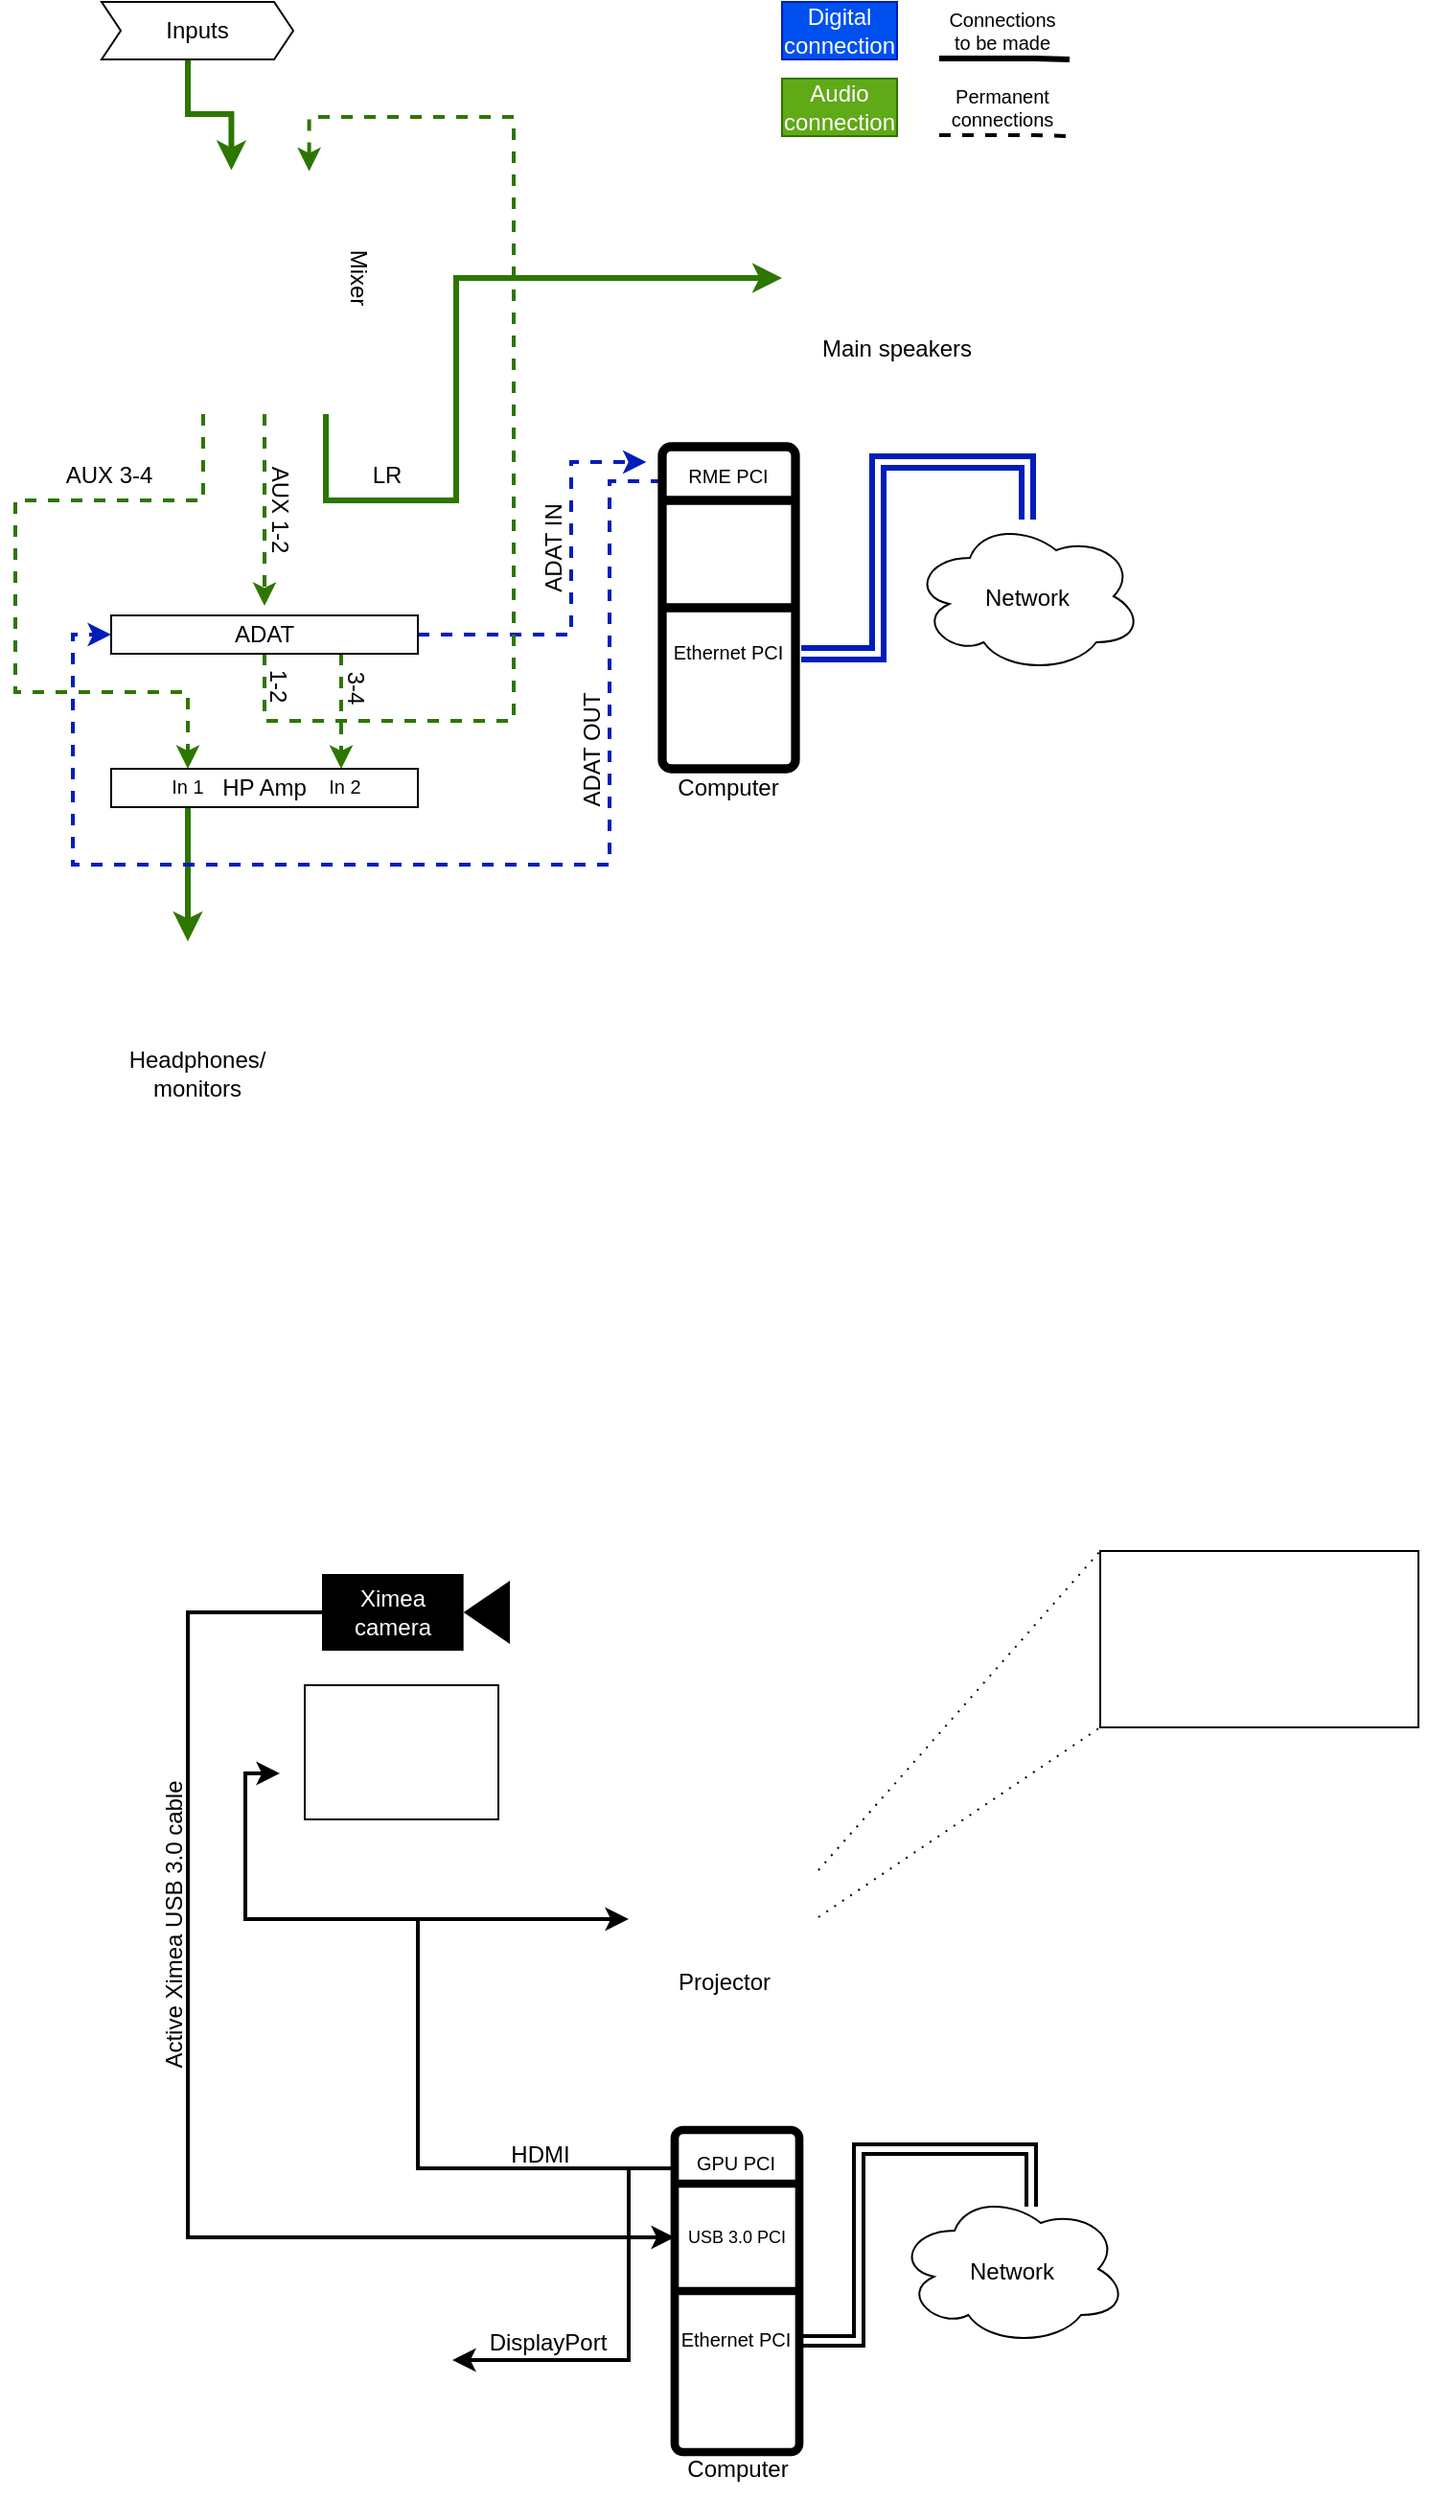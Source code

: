 <mxfile version="17.4.4" type="device"><diagram id="jr2bTkfivkP1SS-iJqB-" name="Page-1"><mxGraphModel dx="1126" dy="794" grid="1" gridSize="10" guides="1" tooltips="1" connect="1" arrows="1" fold="1" page="1" pageScale="1" pageWidth="1169" pageHeight="1654" math="0" shadow="0"><root><mxCell id="0"/><mxCell id="1" parent="0"/><mxCell id="8HBfPWWJb50Vq-f7Igo6-36" value="" style="endArrow=none;dashed=1;html=1;rounded=0;fontColor=#000000;exitX=1;exitY=0.25;exitDx=0;exitDy=0;entryX=0;entryY=0;entryDx=0;entryDy=0;dashPattern=1 4;" parent="1" source="8HBfPWWJb50Vq-f7Igo6-8" target="8HBfPWWJb50Vq-f7Igo6-35" edge="1"><mxGeometry width="50" height="50" relative="1" as="geometry"><mxPoint x="510" y="995" as="sourcePoint"/><mxPoint x="580" y="890" as="targetPoint"/></mxGeometry></mxCell><mxCell id="1la1eKXfMQA8hrKrHGir-7" style="edgeStyle=orthogonalEdgeStyle;rounded=0;orthogonalLoop=1;jettySize=auto;html=1;exitX=0.25;exitY=1;exitDx=0;exitDy=0;entryX=0.25;entryY=0;entryDx=0;entryDy=0;fillColor=#60a917;strokeColor=#2D7600;dashed=1;strokeWidth=2;" parent="1" source="8HBfPWWJb50Vq-f7Igo6-47" target="1la1eKXfMQA8hrKrHGir-3" edge="1"><mxGeometry relative="1" as="geometry"><Array as="points"><mxPoint x="208" y="300"/><mxPoint x="110" y="300"/><mxPoint x="110" y="400"/><mxPoint x="200" y="400"/></Array></mxGeometry></mxCell><mxCell id="1la1eKXfMQA8hrKrHGir-36" style="edgeStyle=orthogonalEdgeStyle;rounded=0;orthogonalLoop=1;jettySize=auto;html=1;exitX=0.5;exitY=1;exitDx=0;exitDy=0;entryX=0.5;entryY=0;entryDx=0;entryDy=0;fillColor=#60a917;strokeColor=#2D7600;dashed=1;strokeWidth=2;" parent="1" source="8HBfPWWJb50Vq-f7Igo6-47" target="1la1eKXfMQA8hrKrHGir-13" edge="1"><mxGeometry relative="1" as="geometry"/></mxCell><mxCell id="1la1eKXfMQA8hrKrHGir-42" style="edgeStyle=orthogonalEdgeStyle;rounded=0;orthogonalLoop=1;jettySize=auto;html=1;fillColor=#60a917;strokeColor=#2D7600;exitX=0.75;exitY=1;exitDx=0;exitDy=0;strokeWidth=3;" parent="1" source="8HBfPWWJb50Vq-f7Igo6-47" target="1la1eKXfMQA8hrKrHGir-39" edge="1"><mxGeometry relative="1" as="geometry"><Array as="points"><mxPoint x="272" y="300"/><mxPoint x="340" y="300"/><mxPoint x="340" y="184"/></Array></mxGeometry></mxCell><mxCell id="1la1eKXfMQA8hrKrHGir-9" style="edgeStyle=orthogonalEdgeStyle;rounded=0;orthogonalLoop=1;jettySize=auto;html=1;exitX=1;exitY=0.5;exitDx=0;exitDy=0;fillColor=#0050ef;strokeColor=#001DBC;dashed=1;strokeWidth=2;" parent="1" source="1la1eKXfMQA8hrKrHGir-2" target="8HBfPWWJb50Vq-f7Igo6-65" edge="1"><mxGeometry relative="1" as="geometry"><Array as="points"><mxPoint x="400" y="370"/><mxPoint x="400" y="280"/></Array><mxPoint x="480" y="270" as="targetPoint"/></mxGeometry></mxCell><mxCell id="1la1eKXfMQA8hrKrHGir-26" style="edgeStyle=orthogonalEdgeStyle;rounded=0;orthogonalLoop=1;jettySize=auto;html=1;exitX=0.75;exitY=1;exitDx=0;exitDy=0;entryX=0.75;entryY=0;entryDx=0;entryDy=0;fillColor=#60a917;strokeColor=#2D7600;dashed=1;strokeWidth=2;" parent="1" source="1la1eKXfMQA8hrKrHGir-2" target="1la1eKXfMQA8hrKrHGir-3" edge="1"><mxGeometry relative="1" as="geometry"/></mxCell><mxCell id="1la1eKXfMQA8hrKrHGir-27" style="edgeStyle=orthogonalEdgeStyle;rounded=0;orthogonalLoop=1;jettySize=auto;html=1;exitX=0.5;exitY=1;exitDx=0;exitDy=0;fillColor=#60a917;strokeColor=#2D7600;entryX=0.682;entryY=0.01;entryDx=0;entryDy=0;entryPerimeter=0;dashed=1;strokeWidth=2;" parent="1" source="1la1eKXfMQA8hrKrHGir-2" target="8HBfPWWJb50Vq-f7Igo6-47" edge="1"><mxGeometry relative="1" as="geometry"><Array as="points"><mxPoint x="240" y="415"/><mxPoint x="370" y="415"/><mxPoint x="370" y="100"/><mxPoint x="263" y="100"/></Array><mxPoint x="240" y="100" as="targetPoint"/></mxGeometry></mxCell><mxCell id="1la1eKXfMQA8hrKrHGir-2" value="" style="rounded=0;whiteSpace=wrap;html=1;" parent="1" vertex="1"><mxGeometry x="160" y="360" width="160" height="20" as="geometry"/></mxCell><mxCell id="1la1eKXfMQA8hrKrHGir-41" style="edgeStyle=orthogonalEdgeStyle;rounded=0;orthogonalLoop=1;jettySize=auto;html=1;exitX=0.25;exitY=1;exitDx=0;exitDy=0;fillColor=#60a917;strokeColor=#2D7600;strokeWidth=3;" parent="1" source="1la1eKXfMQA8hrKrHGir-3" target="1la1eKXfMQA8hrKrHGir-40" edge="1"><mxGeometry relative="1" as="geometry"/></mxCell><mxCell id="1la1eKXfMQA8hrKrHGir-3" value="" style="rounded=0;whiteSpace=wrap;html=1;" parent="1" vertex="1"><mxGeometry x="160" y="440" width="160" height="20" as="geometry"/></mxCell><mxCell id="1la1eKXfMQA8hrKrHGir-8" style="edgeStyle=orthogonalEdgeStyle;rounded=0;orthogonalLoop=1;jettySize=auto;html=1;entryX=0;entryY=0.5;entryDx=0;entryDy=0;fillColor=#0050ef;strokeColor=#001DBC;dashed=1;strokeWidth=2;" parent="1" source="8HBfPWWJb50Vq-f7Igo6-51" target="1la1eKXfMQA8hrKrHGir-2" edge="1"><mxGeometry relative="1" as="geometry"><Array as="points"><mxPoint x="420" y="290"/><mxPoint x="420" y="490"/><mxPoint x="140" y="490"/><mxPoint x="140" y="370"/></Array><mxPoint x="470" y="450" as="sourcePoint"/></mxGeometry></mxCell><mxCell id="8HBfPWWJb50Vq-f7Igo6-32" style="edgeStyle=orthogonalEdgeStyle;rounded=0;orthogonalLoop=1;jettySize=auto;html=1;fontColor=#000000;fillColor=#0050ef;strokeColor=#001DBC;shape=link;strokeWidth=3;" parent="1" target="8HBfPWWJb50Vq-f7Igo6-52" edge="1"><mxGeometry relative="1" as="geometry"><mxPoint x="520" y="380" as="sourcePoint"/><Array as="points"><mxPoint x="560" y="380"/><mxPoint x="560" y="280"/><mxPoint x="638" y="280"/></Array></mxGeometry></mxCell><mxCell id="1la1eKXfMQA8hrKrHGir-13" value="ADAT" style="text;html=1;strokeColor=none;fillColor=none;align=center;verticalAlign=middle;whiteSpace=wrap;rounded=0;" parent="1" vertex="1"><mxGeometry x="210" y="355" width="60" height="30" as="geometry"/></mxCell><mxCell id="1la1eKXfMQA8hrKrHGir-14" value="HP Amp" style="text;html=1;strokeColor=none;fillColor=none;align=center;verticalAlign=middle;whiteSpace=wrap;rounded=0;" parent="1" vertex="1"><mxGeometry x="210" y="435" width="60" height="30" as="geometry"/></mxCell><mxCell id="1la1eKXfMQA8hrKrHGir-15" value="Mixer" style="text;html=1;strokeColor=none;fillColor=none;align=center;verticalAlign=middle;whiteSpace=wrap;rounded=0;rotation=90;" parent="1" vertex="1"><mxGeometry x="259" y="169" width="60" height="30" as="geometry"/></mxCell><mxCell id="1la1eKXfMQA8hrKrHGir-21" value="AUX 3-4" style="text;html=1;strokeColor=none;fillColor=none;align=center;verticalAlign=middle;whiteSpace=wrap;rounded=0;" parent="1" vertex="1"><mxGeometry x="129" y="272" width="60" height="30" as="geometry"/></mxCell><mxCell id="1la1eKXfMQA8hrKrHGir-22" value="AUX 1-2" style="text;html=1;strokeColor=none;fillColor=none;align=center;verticalAlign=middle;whiteSpace=wrap;rounded=0;rotation=90;" parent="1" vertex="1"><mxGeometry x="218" y="290" width="60" height="30" as="geometry"/></mxCell><mxCell id="1la1eKXfMQA8hrKrHGir-23" value="3-4" style="text;html=1;strokeColor=none;fillColor=none;align=center;verticalAlign=middle;whiteSpace=wrap;rounded=0;rotation=90;" parent="1" vertex="1"><mxGeometry x="270.5" y="382.5" width="35" height="30" as="geometry"/></mxCell><mxCell id="1la1eKXfMQA8hrKrHGir-25" value="1-2" style="text;html=1;strokeColor=none;fillColor=none;align=center;verticalAlign=middle;whiteSpace=wrap;rounded=0;rotation=90;" parent="1" vertex="1"><mxGeometry x="232" y="382" width="30" height="30" as="geometry"/></mxCell><mxCell id="1la1eKXfMQA8hrKrHGir-28" value="ADAT OUT" style="text;html=1;strokeColor=none;fillColor=none;align=center;verticalAlign=middle;whiteSpace=wrap;rounded=0;rotation=270;" parent="1" vertex="1"><mxGeometry x="341" y="415" width="140" height="30" as="geometry"/></mxCell><mxCell id="1la1eKXfMQA8hrKrHGir-31" value="ADAT IN" style="text;html=1;strokeColor=none;fillColor=none;align=center;verticalAlign=middle;whiteSpace=wrap;rounded=0;rotation=270;" parent="1" vertex="1"><mxGeometry x="350.75" y="310" width="80" height="30" as="geometry"/></mxCell><mxCell id="1la1eKXfMQA8hrKrHGir-33" value="Headphones/&lt;br&gt;monitors" style="text;html=1;strokeColor=none;fillColor=none;align=center;verticalAlign=middle;whiteSpace=wrap;rounded=0;" parent="1" vertex="1"><mxGeometry x="180" y="584" width="50" height="30" as="geometry"/></mxCell><mxCell id="1la1eKXfMQA8hrKrHGir-35" value="Main speakers" style="text;html=1;strokeColor=none;fillColor=none;align=center;verticalAlign=middle;whiteSpace=wrap;rounded=0;" parent="1" vertex="1"><mxGeometry x="525" y="206" width="90" height="30" as="geometry"/></mxCell><mxCell id="1la1eKXfMQA8hrKrHGir-39" value="" style="shape=image;html=1;verticalAlign=top;verticalLabelPosition=bottom;labelBackgroundColor=#ffffff;imageAspect=0;aspect=fixed;image=https://cdn0.iconfinder.com/data/icons/heroicons-ui/24/icon-speaker-128.png" parent="1" vertex="1"><mxGeometry x="510" y="150" width="68" height="68" as="geometry"/></mxCell><mxCell id="1la1eKXfMQA8hrKrHGir-40" value="" style="shape=image;html=1;verticalAlign=top;verticalLabelPosition=bottom;labelBackgroundColor=#ffffff;imageAspect=0;aspect=fixed;image=https://cdn0.iconfinder.com/data/icons/gcons-2/28/headphones3-128.png" parent="1" vertex="1"><mxGeometry x="170" y="530" width="60" height="60" as="geometry"/></mxCell><mxCell id="1la1eKXfMQA8hrKrHGir-43" value="LR" style="text;html=1;strokeColor=none;fillColor=none;align=center;verticalAlign=middle;whiteSpace=wrap;rounded=0;" parent="1" vertex="1"><mxGeometry x="289" y="272" width="30" height="30" as="geometry"/></mxCell><mxCell id="1la1eKXfMQA8hrKrHGir-44" value="" style="shape=image;html=1;verticalAlign=top;verticalLabelPosition=bottom;labelBackgroundColor=#ffffff;imageAspect=0;aspect=fixed;image=https://cdn0.iconfinder.com/data/icons/heroicons-ui/24/icon-speaker-128.png" parent="1" vertex="1"><mxGeometry x="560" y="150" width="68" height="68" as="geometry"/></mxCell><mxCell id="1la1eKXfMQA8hrKrHGir-46" style="edgeStyle=orthogonalEdgeStyle;rounded=0;orthogonalLoop=1;jettySize=auto;html=1;exitX=0;exitY=0;exitDx=45;exitDy=30;exitPerimeter=0;entryX=0.365;entryY=0.006;entryDx=0;entryDy=0;fillColor=#60a917;strokeColor=#2D7600;entryPerimeter=0;strokeWidth=3;" parent="1" source="1la1eKXfMQA8hrKrHGir-45" target="8HBfPWWJb50Vq-f7Igo6-47" edge="1"><mxGeometry relative="1" as="geometry"/></mxCell><mxCell id="1la1eKXfMQA8hrKrHGir-45" value="" style="html=1;shadow=0;dashed=0;align=center;verticalAlign=middle;shape=mxgraph.arrows2.arrow;dy=0;dx=10;notch=10;" parent="1" vertex="1"><mxGeometry x="155" y="40" width="100" height="30" as="geometry"/></mxCell><mxCell id="1la1eKXfMQA8hrKrHGir-47" value="Inputs" style="text;html=1;strokeColor=none;fillColor=none;align=center;verticalAlign=middle;whiteSpace=wrap;rounded=0;" parent="1" vertex="1"><mxGeometry x="175" y="40" width="60" height="30" as="geometry"/></mxCell><mxCell id="8HBfPWWJb50Vq-f7Igo6-15" style="edgeStyle=orthogonalEdgeStyle;rounded=0;orthogonalLoop=1;jettySize=auto;html=1;entryX=1;entryY=0.5;entryDx=0;entryDy=0;fontColor=#FFFFFF;strokeWidth=2;" parent="1" target="8HBfPWWJb50Vq-f7Igo6-9" edge="1"><mxGeometry relative="1" as="geometry"><mxPoint x="430" y="1170" as="sourcePoint"/><Array as="points"><mxPoint x="430" y="1270"/><mxPoint x="338" y="1270"/></Array></mxGeometry></mxCell><mxCell id="8HBfPWWJb50Vq-f7Igo6-19" style="edgeStyle=orthogonalEdgeStyle;rounded=0;orthogonalLoop=1;jettySize=auto;html=1;exitX=0.5;exitY=0;exitDx=0;exitDy=0;entryX=0;entryY=0.5;entryDx=0;entryDy=0;fontColor=#000000;exitPerimeter=0;strokeWidth=2;" parent="1" source="8HBfPWWJb50Vq-f7Igo6-50" target="8HBfPWWJb50Vq-f7Igo6-7" edge="1"><mxGeometry relative="1" as="geometry"><Array as="points"><mxPoint x="473" y="1170"/><mxPoint x="320" y="1170"/><mxPoint x="320" y="1040"/><mxPoint x="230" y="1040"/><mxPoint x="230" y="964"/></Array></mxGeometry></mxCell><mxCell id="8HBfPWWJb50Vq-f7Igo6-20" style="edgeStyle=orthogonalEdgeStyle;rounded=0;orthogonalLoop=1;jettySize=auto;html=1;fontColor=#000000;strokeWidth=2;" parent="1" source="8HBfPWWJb50Vq-f7Igo6-50" edge="1"><mxGeometry relative="1" as="geometry"><mxPoint x="430" y="1040" as="targetPoint"/><Array as="points"><mxPoint x="320" y="1170"/><mxPoint x="320" y="1040"/></Array></mxGeometry></mxCell><mxCell id="8HBfPWWJb50Vq-f7Igo6-33" style="edgeStyle=orthogonalEdgeStyle;rounded=0;orthogonalLoop=1;jettySize=auto;html=1;fontColor=#000000;shape=link;strokeWidth=2;" parent="1" source="8HBfPWWJb50Vq-f7Igo6-50" edge="1"><mxGeometry relative="1" as="geometry"><mxPoint x="640" y="1190" as="targetPoint"/><Array as="points"><mxPoint x="550" y="1260"/><mxPoint x="550" y="1160"/><mxPoint x="640" y="1160"/></Array></mxGeometry></mxCell><mxCell id="8HBfPWWJb50Vq-f7Igo6-6" value="" style="shape=image;html=1;verticalAlign=top;verticalLabelPosition=bottom;labelBackgroundColor=#ffffff;imageAspect=0;aspect=fixed;image=https://cdn4.iconfinder.com/data/icons/essential-app-1/16/presentation-screen-keynote-powerpoint-128.png" parent="1" vertex="1"><mxGeometry x="660" y="820" width="198" height="198" as="geometry"/></mxCell><mxCell id="8HBfPWWJb50Vq-f7Igo6-7" value="" style="shape=image;html=1;verticalAlign=top;verticalLabelPosition=bottom;labelBackgroundColor=#ffffff;imageAspect=0;aspect=fixed;image=https://cdn4.iconfinder.com/data/icons/internet-networking-and-communication-glyph-24/24/Display_screen_lcd_led_monitor_tv-128.png" parent="1" vertex="1"><mxGeometry x="248" y="900" width="128" height="128" as="geometry"/></mxCell><mxCell id="8HBfPWWJb50Vq-f7Igo6-8" value="" style="shape=image;html=1;verticalAlign=top;verticalLabelPosition=bottom;labelBackgroundColor=#ffffff;imageAspect=0;aspect=fixed;image=https://cdn1.iconfinder.com/data/icons/electronics-glyph-24/24/projector_ceremonial_movie_projector_multimedia_video_projector-128.png" parent="1" vertex="1"><mxGeometry x="431" y="990" width="98" height="98" as="geometry"/></mxCell><mxCell id="8HBfPWWJb50Vq-f7Igo6-9" value="" style="shape=image;html=1;verticalAlign=top;verticalLabelPosition=bottom;labelBackgroundColor=#ffffff;imageAspect=0;aspect=fixed;image=https://cdn4.iconfinder.com/data/icons/internet-networking-and-communication-glyph-24/24/Display_screen_lcd_led_monitor_tv-128.png" parent="1" vertex="1"><mxGeometry x="210" y="1205.5" width="128" height="128" as="geometry"/></mxCell><mxCell id="8HBfPWWJb50Vq-f7Igo6-22" style="edgeStyle=orthogonalEdgeStyle;rounded=0;orthogonalLoop=1;jettySize=auto;html=1;exitX=0;exitY=0.5;exitDx=0;exitDy=0;exitPerimeter=0;fontColor=#000000;strokeWidth=2;" parent="1" source="8HBfPWWJb50Vq-f7Igo6-10" target="8HBfPWWJb50Vq-f7Igo6-50" edge="1"><mxGeometry relative="1" as="geometry"><Array as="points"><mxPoint x="200" y="880"/><mxPoint x="200" y="1206"/></Array></mxGeometry></mxCell><mxCell id="8HBfPWWJb50Vq-f7Igo6-10" value="" style="shape=mxgraph.signs.tech.video_camera;html=1;pointerEvents=1;fillColor=#000000;strokeColor=none;verticalLabelPosition=bottom;verticalAlign=top;align=center;" parent="1" vertex="1"><mxGeometry x="270" y="860" width="98" height="40" as="geometry"/></mxCell><mxCell id="8HBfPWWJb50Vq-f7Igo6-11" value="Computer monitor" style="text;html=1;strokeColor=none;fillColor=none;align=center;verticalAlign=middle;whiteSpace=wrap;rounded=0;fontColor=#FFFFFF;" parent="1" vertex="1"><mxGeometry x="244" y="1245.5" width="60" height="30" as="geometry"/></mxCell><mxCell id="8HBfPWWJb50Vq-f7Igo6-13" value="Performer canvas" style="text;html=1;strokeColor=none;fillColor=none;align=center;verticalAlign=middle;whiteSpace=wrap;rounded=0;fontColor=#FFFFFF;" parent="1" vertex="1"><mxGeometry x="729" y="880" width="60" height="30" as="geometry"/></mxCell><mxCell id="8HBfPWWJb50Vq-f7Igo6-14" value="Ximea camera" style="text;html=1;strokeColor=none;fillColor=none;align=center;verticalAlign=middle;whiteSpace=wrap;rounded=0;fontColor=#FFFFFF;" parent="1" vertex="1"><mxGeometry x="277" y="865" width="60" height="30" as="geometry"/></mxCell><mxCell id="8HBfPWWJb50Vq-f7Igo6-18" value="DisplayPort" style="text;html=1;strokeColor=none;fillColor=none;align=center;verticalAlign=middle;whiteSpace=wrap;rounded=0;fontColor=#000000;" parent="1" vertex="1"><mxGeometry x="357.5" y="1245.5" width="60" height="30" as="geometry"/></mxCell><mxCell id="8HBfPWWJb50Vq-f7Igo6-21" value="HDMI" style="text;html=1;strokeColor=none;fillColor=none;align=center;verticalAlign=middle;whiteSpace=wrap;rounded=0;fontColor=#000000;" parent="1" vertex="1"><mxGeometry x="353.75" y="1148" width="60" height="30" as="geometry"/></mxCell><mxCell id="8HBfPWWJb50Vq-f7Igo6-23" value="Active Ximea USB 3.0 cable" style="text;html=1;strokeColor=none;fillColor=none;align=center;verticalAlign=middle;whiteSpace=wrap;rounded=0;fontColor=#000000;rotation=270;" parent="1" vertex="1"><mxGeometry x="31.25" y="1027.75" width="322.5" height="30" as="geometry"/></mxCell><mxCell id="8HBfPWWJb50Vq-f7Igo6-24" value="Projector" style="text;html=1;strokeColor=none;fillColor=none;align=center;verticalAlign=middle;whiteSpace=wrap;rounded=0;fontColor=#000000;" parent="1" vertex="1"><mxGeometry x="450" y="1058" width="60" height="30" as="geometry"/></mxCell><mxCell id="8HBfPWWJb50Vq-f7Igo6-27" value="" style="shape=image;html=1;verticalAlign=top;verticalLabelPosition=bottom;labelBackgroundColor=#ffffff;imageAspect=0;aspect=fixed;image=https://cdn1.iconfinder.com/data/icons/piano-and-keyboard-set/96/piano_and_friend-20-128.png;fontColor=#000000;" parent="1" vertex="1"><mxGeometry x="400" y="887" width="98" height="98" as="geometry"/></mxCell><mxCell id="8HBfPWWJb50Vq-f7Igo6-28" value="" style="shape=image;html=1;verticalAlign=top;verticalLabelPosition=bottom;labelBackgroundColor=#ffffff;imageAspect=0;aspect=fixed;image=https://cdn2.iconfinder.com/data/icons/analytic-investment-and-balanced-scorecard/512/408_drum_drums_instrument_kit_musical_sound_design_producstion-128.png;fontColor=#000000;" parent="1" vertex="1"><mxGeometry x="474" y="828" width="136" height="136" as="geometry"/></mxCell><mxCell id="8HBfPWWJb50Vq-f7Igo6-35" value="" style="rounded=0;whiteSpace=wrap;html=1;fontColor=#000000;" parent="1" vertex="1"><mxGeometry x="676" y="848" width="166" height="92" as="geometry"/></mxCell><mxCell id="8HBfPWWJb50Vq-f7Igo6-25" value="" style="shape=image;html=1;verticalAlign=top;verticalLabelPosition=bottom;labelBackgroundColor=#ffffff;imageAspect=0;aspect=fixed;image=https://cdn1.iconfinder.com/data/icons/brazil-outline-1/64/24.Brazil_carnival_guitar_music_-128.png;fontColor=#000000;" parent="1" vertex="1"><mxGeometry x="690" y="873.5" width="53" height="53" as="geometry"/></mxCell><mxCell id="8HBfPWWJb50Vq-f7Igo6-26" value="" style="shape=image;html=1;verticalAlign=top;verticalLabelPosition=bottom;labelBackgroundColor=#ffffff;imageAspect=0;aspect=fixed;image=https://cdn1.iconfinder.com/data/icons/piano-and-keyboard-set/96/piano_and_friend-11-128.png;fontColor=#000000;" parent="1" vertex="1"><mxGeometry x="739" y="850" width="100" height="100" as="geometry"/></mxCell><mxCell id="8HBfPWWJb50Vq-f7Igo6-38" value="" style="endArrow=none;dashed=1;html=1;rounded=0;fontColor=#000000;exitX=1;exitY=0.5;exitDx=0;exitDy=0;entryX=0;entryY=1;entryDx=0;entryDy=0;dashPattern=1 4;" parent="1" source="8HBfPWWJb50Vq-f7Igo6-8" target="8HBfPWWJb50Vq-f7Igo6-35" edge="1"><mxGeometry width="50" height="50" relative="1" as="geometry"><mxPoint x="570" y="1140" as="sourcePoint"/><mxPoint x="620" y="1090" as="targetPoint"/></mxGeometry></mxCell><mxCell id="8HBfPWWJb50Vq-f7Igo6-41" value="" style="rounded=0;whiteSpace=wrap;html=1;fontColor=#000000;" parent="1" vertex="1"><mxGeometry x="261" y="918" width="101" height="70" as="geometry"/></mxCell><mxCell id="8HBfPWWJb50Vq-f7Igo6-40" value="" style="shape=image;html=1;verticalAlign=top;verticalLabelPosition=bottom;labelBackgroundColor=#ffffff;imageAspect=0;aspect=fixed;image=https://cdn1.iconfinder.com/data/icons/brazil-outline-1/64/24.Brazil_carnival_guitar_music_-128.png;fontColor=#000000;" parent="1" vertex="1"><mxGeometry x="270" y="937.25" width="31.5" height="31.5" as="geometry"/></mxCell><mxCell id="8HBfPWWJb50Vq-f7Igo6-39" value="" style="shape=image;html=1;verticalAlign=top;verticalLabelPosition=bottom;labelBackgroundColor=#ffffff;imageAspect=0;aspect=fixed;image=https://cdn1.iconfinder.com/data/icons/piano-and-keyboard-set/96/piano_and_friend-11-128.png;fontColor=#000000;" parent="1" vertex="1"><mxGeometry x="301.5" y="925" width="56" height="56" as="geometry"/></mxCell><mxCell id="8HBfPWWJb50Vq-f7Igo6-44" value="Digital connection" style="text;html=1;strokeColor=#001DBC;fillColor=#0050ef;align=center;verticalAlign=middle;whiteSpace=wrap;rounded=0;fontColor=#ffffff;" parent="1" vertex="1"><mxGeometry x="510" y="40" width="60" height="30" as="geometry"/></mxCell><mxCell id="8HBfPWWJb50Vq-f7Igo6-45" value="Audio connection" style="text;html=1;strokeColor=#2D7600;fillColor=#60a917;align=center;verticalAlign=middle;whiteSpace=wrap;rounded=0;fontColor=#ffffff;" parent="1" vertex="1"><mxGeometry x="510" y="80" width="60" height="30" as="geometry"/></mxCell><mxCell id="8HBfPWWJb50Vq-f7Igo6-47" value="" style="shape=image;html=1;verticalAlign=top;verticalLabelPosition=bottom;labelBackgroundColor=#ffffff;imageAspect=0;aspect=fixed;image=https://cdn2.iconfinder.com/data/icons/analytic-investment-and-balanced-scorecard/512/413_Audio_control_mix_mixer_studio_sound_design_producstion-128.png;fontColor=#000000;" parent="1" vertex="1"><mxGeometry x="176" y="127" width="128" height="128" as="geometry"/></mxCell><mxCell id="8HBfPWWJb50Vq-f7Igo6-50" value="" style="fontColor=#0066CC;verticalAlign=top;verticalLabelPosition=bottom;labelPosition=center;align=center;html=1;outlineConnect=0;fillColor=#FFFFFF;strokeColor=#000000;gradientColor=none;gradientDirection=north;strokeWidth=2;shape=mxgraph.networks.desktop_pc;" parent="1" vertex="1"><mxGeometry x="454" y="1150" width="65" height="168" as="geometry"/></mxCell><mxCell id="8HBfPWWJb50Vq-f7Igo6-3" value="Computer" style="text;html=1;strokeColor=none;fillColor=none;align=center;verticalAlign=middle;whiteSpace=wrap;rounded=0;" parent="1" vertex="1"><mxGeometry x="457" y="1312" width="60" height="30" as="geometry"/></mxCell><mxCell id="8HBfPWWJb50Vq-f7Igo6-51" value="" style="fontColor=#0066CC;verticalAlign=top;verticalLabelPosition=bottom;labelPosition=center;align=center;html=1;outlineConnect=0;fillColor=#FFFFFF;strokeColor=#000000;gradientColor=none;gradientDirection=north;strokeWidth=2;shape=mxgraph.networks.desktop_pc;" parent="1" vertex="1"><mxGeometry x="447.5" y="272" width="69.5" height="168" as="geometry"/></mxCell><mxCell id="1la1eKXfMQA8hrKrHGir-16" value="Computer" style="text;html=1;strokeColor=none;fillColor=none;align=center;verticalAlign=middle;whiteSpace=wrap;rounded=0;" parent="1" vertex="1"><mxGeometry x="452.25" y="435" width="60" height="30" as="geometry"/></mxCell><mxCell id="8HBfPWWJb50Vq-f7Igo6-52" value="" style="ellipse;shape=cloud;whiteSpace=wrap;html=1;fontColor=#000000;strokeColor=#000000;fillColor=#FFFFFF;" parent="1" vertex="1"><mxGeometry x="578" y="310" width="120" height="80" as="geometry"/></mxCell><mxCell id="1la1eKXfMQA8hrKrHGir-17" value="Network" style="text;html=1;strokeColor=none;fillColor=none;align=center;verticalAlign=middle;whiteSpace=wrap;rounded=0;" parent="1" vertex="1"><mxGeometry x="608" y="336" width="60" height="30" as="geometry"/></mxCell><mxCell id="8HBfPWWJb50Vq-f7Igo6-53" value="" style="ellipse;shape=cloud;whiteSpace=wrap;html=1;fontColor=#000000;strokeColor=#000000;fillColor=#FFFFFF;" parent="1" vertex="1"><mxGeometry x="570" y="1182.5" width="120" height="80" as="geometry"/></mxCell><mxCell id="8HBfPWWJb50Vq-f7Igo6-54" value="Network" style="text;html=1;strokeColor=none;fillColor=none;align=center;verticalAlign=middle;whiteSpace=wrap;rounded=0;" parent="1" vertex="1"><mxGeometry x="600" y="1208.5" width="60" height="30" as="geometry"/></mxCell><mxCell id="8HBfPWWJb50Vq-f7Igo6-57" value="USB 3.0 PCI" style="text;html=1;strokeColor=none;fillColor=none;align=center;verticalAlign=middle;whiteSpace=wrap;rounded=0;fontColor=#000000;fontSize=9;" parent="1" vertex="1"><mxGeometry x="439" y="1190.5" width="95" height="30" as="geometry"/></mxCell><mxCell id="8HBfPWWJb50Vq-f7Igo6-58" value="GPU PCI" style="text;html=1;strokeColor=none;fillColor=none;align=center;verticalAlign=middle;whiteSpace=wrap;rounded=0;fontColor=#000000;fontSize=10;" parent="1" vertex="1"><mxGeometry x="455.5" y="1153.5" width="60" height="26.5" as="geometry"/></mxCell><mxCell id="8HBfPWWJb50Vq-f7Igo6-60" value="Ethernet PCI" style="text;html=1;strokeColor=none;fillColor=none;align=center;verticalAlign=middle;whiteSpace=wrap;rounded=0;fontColor=#000000;fontSize=10;" parent="1" vertex="1"><mxGeometry x="442.5" y="1244" width="86" height="30" as="geometry"/></mxCell><mxCell id="8HBfPWWJb50Vq-f7Igo6-64" value="Ethernet PCI" style="text;html=1;strokeColor=none;fillColor=none;align=center;verticalAlign=middle;whiteSpace=wrap;rounded=0;fontColor=#000000;fontSize=10;" parent="1" vertex="1"><mxGeometry x="439.25" y="364" width="86" height="30" as="geometry"/></mxCell><mxCell id="8HBfPWWJb50Vq-f7Igo6-65" value="RME PCI" style="text;html=1;strokeColor=none;fillColor=none;align=center;verticalAlign=middle;whiteSpace=wrap;rounded=0;fontColor=#000000;fontSize=10;" parent="1" vertex="1"><mxGeometry x="439.25" y="272" width="86" height="30" as="geometry"/></mxCell><mxCell id="8HBfPWWJb50Vq-f7Igo6-66" value="In 1" style="text;html=1;strokeColor=none;fillColor=none;align=center;verticalAlign=middle;whiteSpace=wrap;rounded=0;fontSize=10;" parent="1" vertex="1"><mxGeometry x="170" y="434" width="60" height="30" as="geometry"/></mxCell><mxCell id="8HBfPWWJb50Vq-f7Igo6-67" value="In 2" style="text;html=1;strokeColor=none;fillColor=none;align=center;verticalAlign=middle;whiteSpace=wrap;rounded=0;fontSize=10;" parent="1" vertex="1"><mxGeometry x="252" y="434" width="60" height="30" as="geometry"/></mxCell><mxCell id="xv7nxm4I98c29jv0Sd38-1" style="edgeStyle=orthogonalEdgeStyle;rounded=0;orthogonalLoop=1;jettySize=auto;html=1;exitX=0.5;exitY=1;exitDx=0;exitDy=0;fillColor=#60a917;strokeColor=#000000;dashed=1;endArrow=none;endFill=0;strokeWidth=2;" edge="1" parent="1"><mxGeometry relative="1" as="geometry"><mxPoint x="591.97" y="109.52" as="sourcePoint"/><mxPoint x="660" y="110" as="targetPoint"/><Array as="points"><mxPoint x="641.97" y="109.52"/></Array></mxGeometry></mxCell><mxCell id="xv7nxm4I98c29jv0Sd38-2" value="Permanent connections" style="text;html=1;strokeColor=none;fillColor=none;align=center;verticalAlign=middle;whiteSpace=wrap;rounded=0;fontColor=#000000;fontSize=10;" vertex="1" parent="1"><mxGeometry x="582" y="80" width="86" height="30" as="geometry"/></mxCell><mxCell id="xv7nxm4I98c29jv0Sd38-3" style="edgeStyle=orthogonalEdgeStyle;rounded=0;orthogonalLoop=1;jettySize=auto;html=1;exitX=0.5;exitY=1;exitDx=0;exitDy=0;fillColor=#60a917;strokeColor=#000000;endArrow=none;endFill=0;strokeWidth=3;" edge="1" parent="1"><mxGeometry relative="1" as="geometry"><mxPoint x="591.97" y="69.52" as="sourcePoint"/><mxPoint x="660" y="70.0" as="targetPoint"/><Array as="points"><mxPoint x="641.97" y="69.52"/></Array></mxGeometry></mxCell><mxCell id="xv7nxm4I98c29jv0Sd38-5" value="Connections&lt;br&gt;to be made" style="text;html=1;strokeColor=none;fillColor=none;align=center;verticalAlign=middle;whiteSpace=wrap;rounded=0;fontColor=#000000;fontSize=10;" vertex="1" parent="1"><mxGeometry x="582" y="40" width="86" height="30" as="geometry"/></mxCell></root></mxGraphModel></diagram></mxfile>